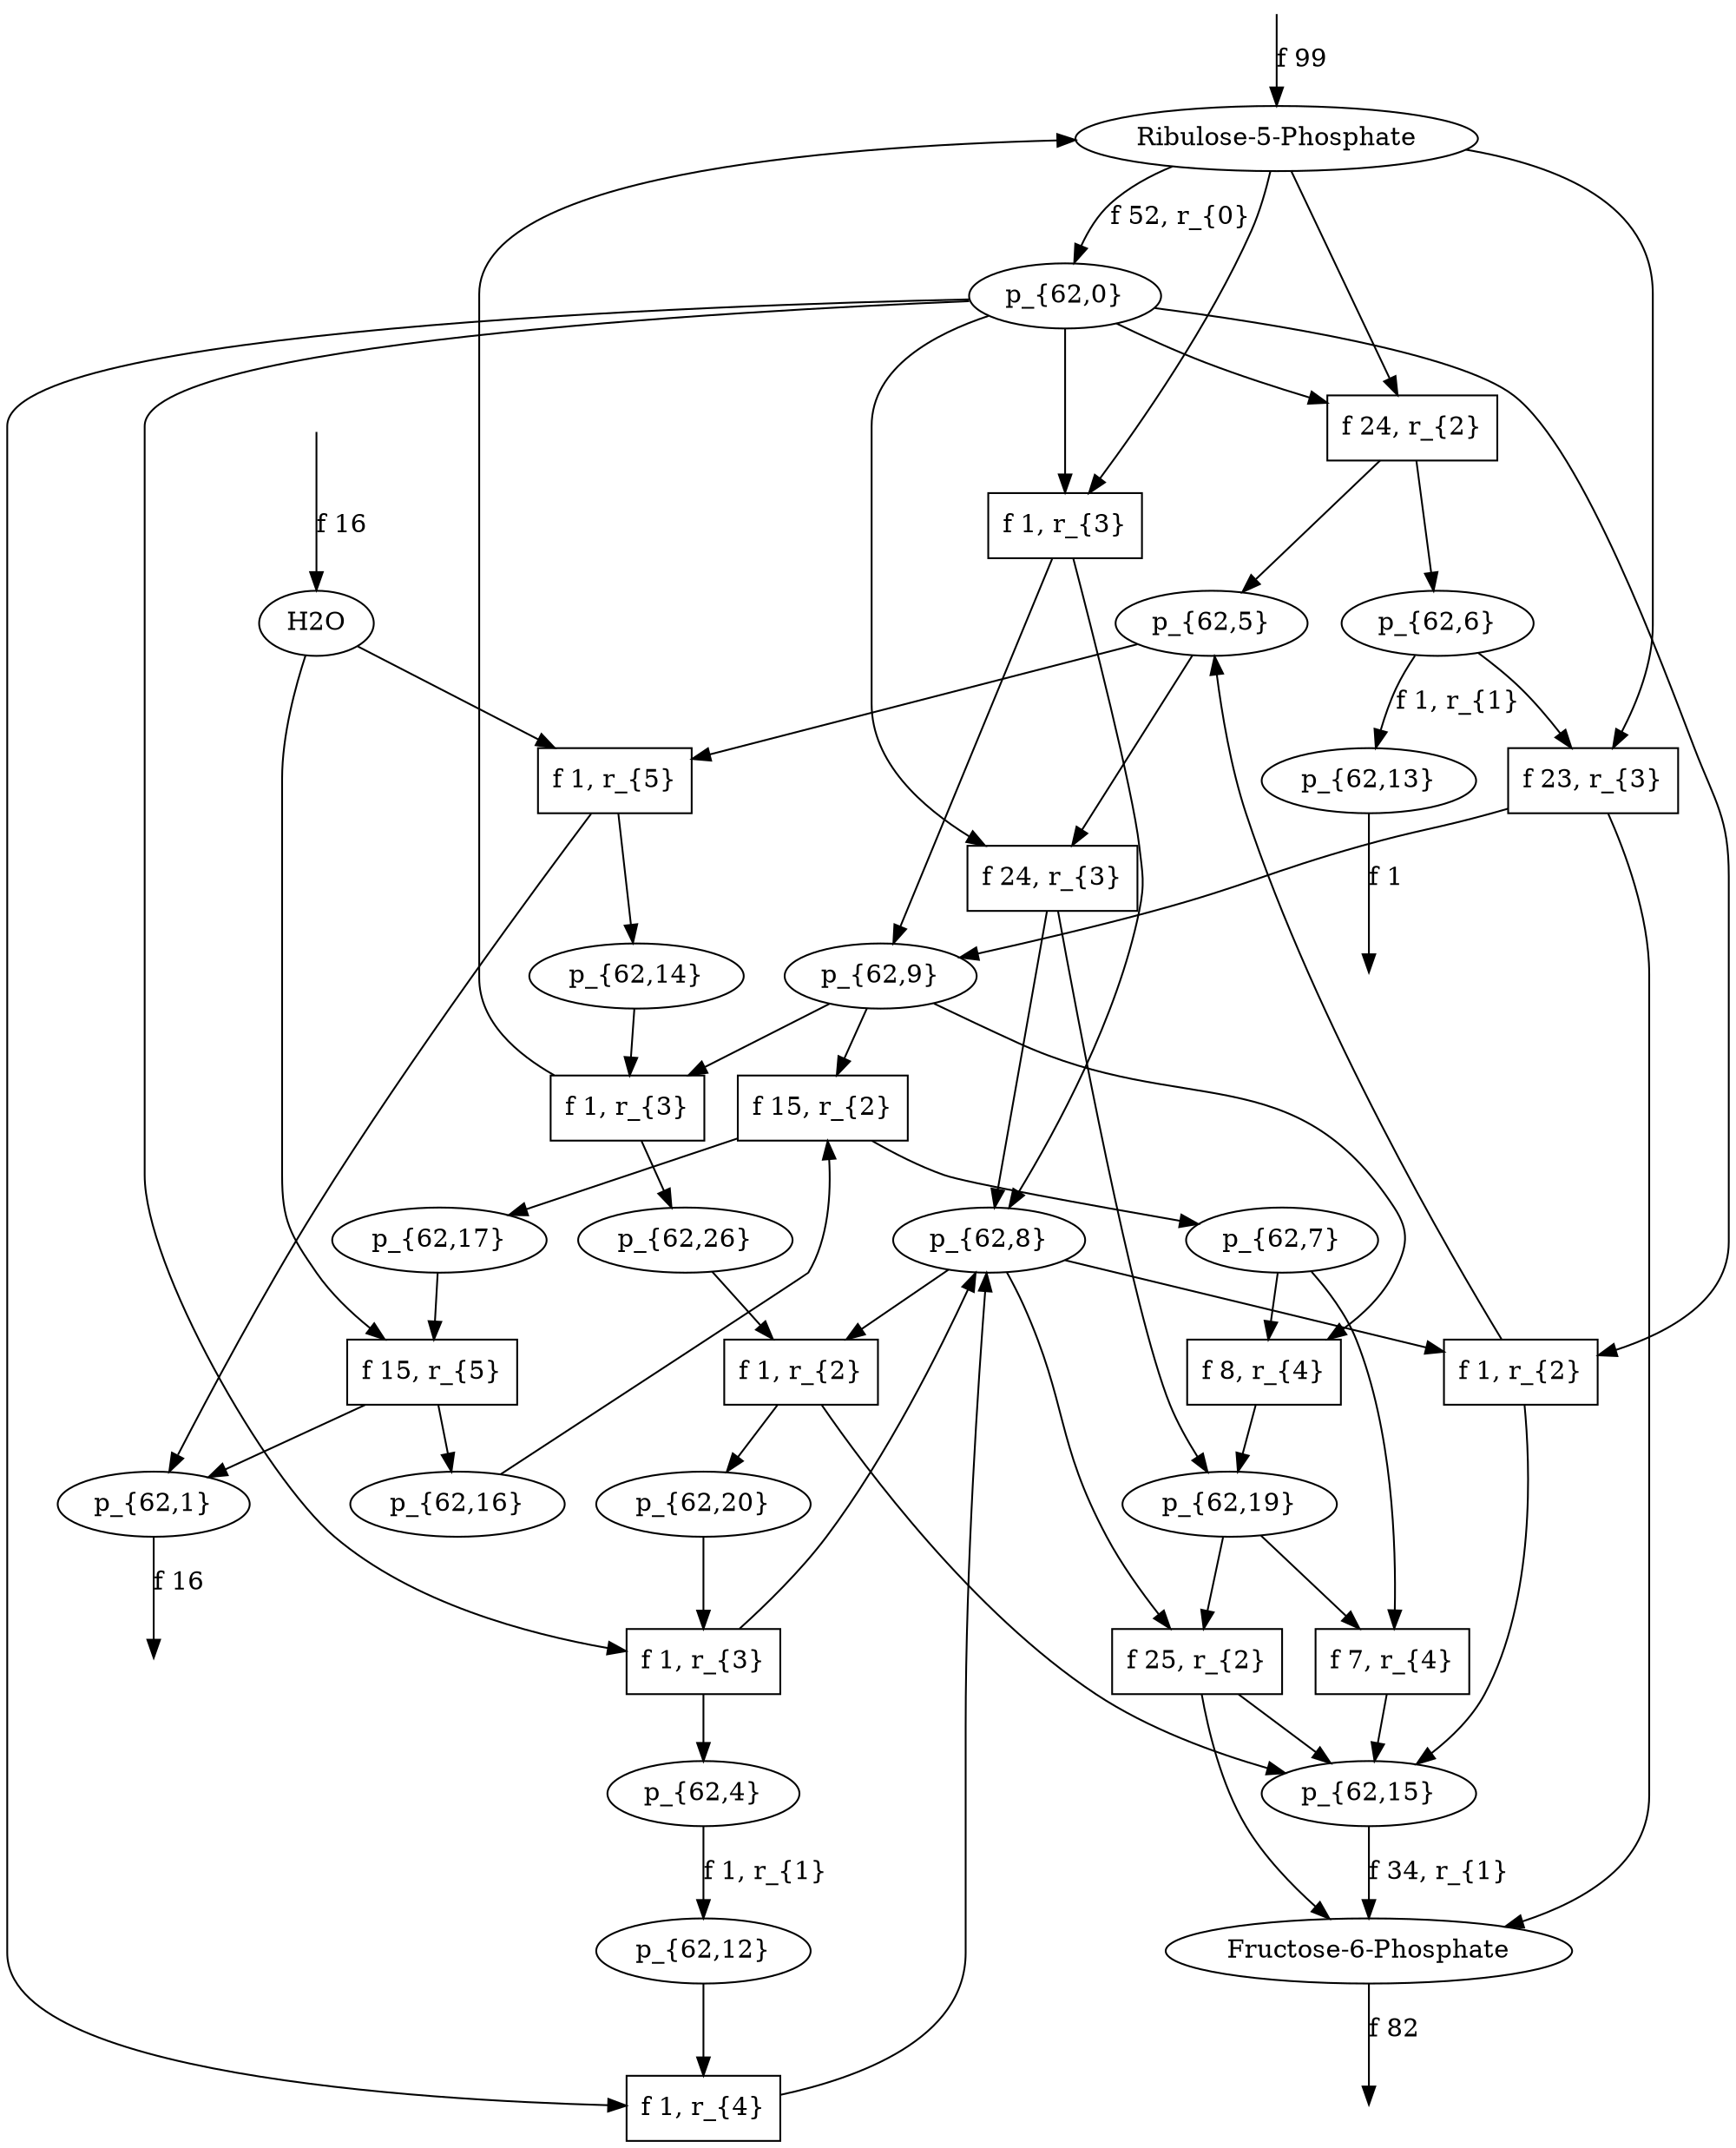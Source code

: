 digraph g {
// id = 0, graphName = Ribulose-5-Phosphate
"0-0" [ shape=ellipse label="Ribulose-5-Phosphate" image="out/004_g_0_11311100.svg" ];
// id = 1, graphName = H2O
"1-0" [ shape=ellipse label="H2O" image="out/052_g_1_11311100.svg" ];
// id = 2, graphName = p_{62,0}
"2-0" [ shape=ellipse label="p_{62,0}" image="out/188_g_8490_11311100.svg" ];
// id = 4, graphName = p_{62,1}
"4-0" [ shape=ellipse label="p_{62,1}" image="out/190_g_8492_11311100.svg" ];
// id = 5, graphName = p_{62,2}
// id = 7, graphName = p_{62,3}
// id = 10, graphName = p_{62,4}
"10-0" [ shape=ellipse label="p_{62,4}" image="out/192_g_8499_11311100.svg" ];
// id = 11, graphName = p_{62,5}
"11-0" [ shape=ellipse label="p_{62,5}" image="out/194_g_8500_11311100.svg" ];
// id = 13, graphName = p_{62,6}
"13-0" [ shape=ellipse label="p_{62,6}" image="out/196_g_8504_11311100.svg" ];
// id = 15, graphName = p_{62,7}
"15-0" [ shape=ellipse label="p_{62,7}" image="out/198_g_8507_11311100.svg" ];
// id = 16, graphName = p_{62,8}
"16-0" [ shape=ellipse label="p_{62,8}" image="out/200_g_8508_11311100.svg" ];
// id = 18, graphName = p_{62,9}
"18-0" [ shape=ellipse label="p_{62,9}" image="out/202_g_8512_11311100.svg" ];
// id = 21, graphName = p_{62,10}
// id = 24, graphName = p_{62,11}
// id = 27, graphName = p_{62,12}
"27-0" [ shape=ellipse label="p_{62,12}" image="out/204_g_8530_11311100.svg" ];
// id = 29, graphName = p_{62,13}
"29-0" [ shape=ellipse label="p_{62,13}" image="out/206_g_8531_11311100.svg" ];
// id = 31, graphName = p_{62,14}
"31-0" [ shape=ellipse label="p_{62,14}" image="out/208_g_8534_11311100.svg" ];
// id = 33, graphName = p_{62,15}
"33-0" [ shape=ellipse label="p_{62,15}" image="out/210_g_8539_11311100.svg" ];
// id = 42, graphName = p_{62,16}
"42-0" [ shape=ellipse label="p_{62,16}" image="out/212_g_8568_11311100.svg" ];
// id = 44, graphName = p_{62,17}
"44-0" [ shape=ellipse label="p_{62,17}" image="out/214_g_8570_11311100.svg" ];
// id = 57, graphName = p_{62,18}
// id = 58, graphName = p_{62,19}
"58-0" [ shape=ellipse label="p_{62,19}" image="out/216_g_8611_11311100.svg" ];
// id = 63, graphName = p_{62,20}
"63-0" [ shape=ellipse label="p_{62,20}" image="out/218_g_8626_11311100.svg" ];
// id = 68, graphName = Fructose-6-Phosphate
"68-0" [ shape=ellipse label="Fructose-6-Phosphate" image="out/012_g_2_11311100.svg" ];
// id = 83, graphName = p_{62,21}
// id = 86, graphName = p_{62,22}
// id = 88, graphName = p_{62,23}
// id = 91, graphName = p_{62,24}
// id = 93, graphName = p_{62,25}
// id = 95, graphName = p_{62,26}
"95-0" [ shape=ellipse label="p_{62,26}" image="out/220_g_8718_11311100.svg" ];
// id = 97, graphName = p_{62,27}
// id = 99, graphName = p_{62,28}
// id = 104, graphName = p_{62,29}
// id = 115, graphName = p_{62,30}
// id = 117, graphName = p_{62,31}
// id = 126, graphName = p_{62,32}
// id = 258, graphName = p_{62,33}
// id = 260, graphName = p_{62,34}
// id = 262, graphName = p_{62,35}
// id = 264, graphName = p_{62,36}
// id = 266, graphName = p_{62,37}
// id = 268, graphName = p_{62,38}
// id = 270, graphName = p_{62,39}
// id = 272, graphName = p_{62,40}
// id = 275, graphName = p_{62,41}
// id = 277, graphName = p_{62,42}
// id = 279, graphName = p_{62,43}
// id = 281, graphName = p_{62,44}
// id = 283, graphName = p_{62,45}
// id = 285, graphName = p_{62,46}
// id = 287, graphName = p_{62,47}
// id = 289, graphName = p_{62,48}
// id = 291, graphName = p_{62,49}
// id = 293, graphName = p_{62,50}
// id = 295, graphName = p_{62,51}
// id = 297, graphName = p_{62,52}
// id = 356, graphName = p_{62,53}
// id = 359, graphName = p_{62,54}
// id = 361, graphName = p_{62,55}
// id = 14{ 'Ribulose-5-Phosphate' 'p_{62,0}' }, 'Transketolase', { 'p_{62,5}' 'p_{62,6}' }
"14-0" [ shape=box label="f 24, r_{2}" ];
// id = 19{ 'Ribulose-5-Phosphate' 'p_{62,0}' }, 'Transaldolase', { 'p_{62,8}' 'p_{62,9}' }
"19-0" [ shape=box label="f 1, r_{3}" ];
// id = 54{ 'p_{62,0}' 'p_{62,8}' }, 'Transketolase', { 'p_{62,5}' 'p_{62,15}' }
"54-0" [ shape=box label="f 1, r_{2}" ];
// id = 72{ 'p_{62,0}' 'p_{62,5}' }, 'Transaldolase', { 'p_{62,8}' 'p_{62,19}' }
"72-0" [ shape=box label="f 24, r_{3}" ];
// id = 75{ 'Ribulose-5-Phosphate' 'p_{62,6}' }, 'Transaldolase', { 'Fructose-6-Phosphate' 'p_{62,9}' }
"75-0" [ shape=box label="f 23, r_{3}" ];
// id = 101{ 'p_{62,7}' 'p_{62,9}' }, 'Aldolase', { 'p_{62,19}' }
"101-0" [ shape=box label="f 8, r_{4}" ];
// id = 106{ 'H2O' 'p_{62,5}' }, 'Phophohydrolase', { 'p_{62,1}' 'p_{62,14}' }
"106-0" [ shape=box label="f 1, r_{5}" ];
// id = 156{ 'p_{62,9}' 'p_{62,16}' }, 'Transketolase', { 'p_{62,7}' 'p_{62,17}' }
"156-0" [ shape=box label="f 15, r_{2}" ];
// id = 182{ 'p_{62,8}' 'p_{62,19}' }, 'Transketolase', { 'Fructose-6-Phosphate' 'p_{62,15}' }
"182-0" [ shape=box label="f 25, r_{2}" ];
// id = 194{ 'p_{62,8}' 'p_{62,26}' }, 'Transketolase', { 'p_{62,15}' 'p_{62,20}' }
"194-0" [ shape=box label="f 1, r_{2}" ];
// id = 204{ 'p_{62,9}' 'p_{62,14}' }, 'Transaldolase', { 'Ribulose-5-Phosphate' 'p_{62,26}' }
"204-0" [ shape=box label="f 1, r_{3}" ];
// id = 234{ 'p_{62,0}' 'p_{62,20}' }, 'Transaldolase', { 'p_{62,4}' 'p_{62,8}' }
"234-0" [ shape=box label="f 1, r_{3}" ];
// id = 253{ 'p_{62,0}' 'p_{62,12}' }, 'Aldolase', { 'p_{62,8}' }
"253-0" [ shape=box label="f 1, r_{4}" ];
// id = 299{ 'p_{62,7}' 'p_{62,19}' }, 'Aldolase', { 'p_{62,15}' }
"299-0" [ shape=box label="f 7, r_{4}" ];
// id = 309{ 'H2O' 'p_{62,17}' }, 'Phophohydrolase', { 'p_{62,1}' 'p_{62,16}' }
"309-0" [ shape=box label="f 15, r_{5}" ];
// id = 3{ 'Ribulose-5-Phosphate' }, 'Aldose-Ketose <-', { 'p_{62,0}' }
"0-0" -> "2-0" [ label="f 52, r_{0}" ];
// id = 6{ 'Ribulose-5-Phosphate' 'H2O' }, 'Phophohydrolase', { 'p_{62,1}' 'p_{62,2}' }
// id = 8{ 'p_{62,2}' }, 'Aldose-Ketose <-', { 'p_{62,3}' }
// id = 9{ 'p_{62,0}' }, 'Aldose-Ketose ->', { 'Ribulose-5-Phosphate' }
// id = 12{ 'p_{62,0}' 'p_{62,2}' }, 'Transketolase', { 'p_{62,4}' 'p_{62,5}' }
// id = 14{ 'Ribulose-5-Phosphate' 'p_{62,0}' }, 'Transketolase', { 'p_{62,5}' 'p_{62,6}' }
"0-0" -> "14-0" [ ];
"2-0" -> "14-0" [ ];
"14-0" -> "11-0" [ ];
"14-0" -> "13-0" [ ];
// id = 17{ 'p_{62,0}' 'p_{62,2}' }, 'Transaldolase', { 'p_{62,7}' 'p_{62,8}' }
// id = 19{ 'Ribulose-5-Phosphate' 'p_{62,0}' }, 'Transaldolase', { 'p_{62,8}' 'p_{62,9}' }
"0-0" -> "19-0" [ ];
"2-0" -> "19-0" [ ];
"19-0" -> "16-0" [ ];
"19-0" -> "18-0" [ ];
// id = 20{ 'H2O' 'p_{62,0}' }, 'Phophohydrolase', { 'p_{62,1}' 'p_{62,3}' }
// id = 22{ 'p_{62,5}' }, 'Aldose-Ketose <-', { 'p_{62,10}' }
// id = 23{ 'p_{62,7}' }, 'Aldose-Ketose <-', { 'p_{62,7}' }
// id = 25{ 'p_{62,8}' }, 'Aldose-Ketose <-', { 'p_{62,11}' }
// id = 26{ 'p_{62,3}' }, 'Aldose-Ketose ->', { 'p_{62,2}' }
// id = 28{ 'p_{62,4}' }, 'Aldose-Ketose ->', { 'p_{62,12}' }
"10-0" -> "27-0" [ label="f 1, r_{1}" ];
// id = 30{ 'p_{62,6}' }, 'Aldose-Ketose ->', { 'p_{62,13}' }
"13-0" -> "29-0" [ label="f 1, r_{1}" ];
// id = 32{ 'p_{62,3}' 'p_{62,5}' }, 'Transketolase', { 'p_{62,0}' 'p_{62,14}' }
// id = 34{ 'p_{62,3}' 'p_{62,8}' }, 'Transketolase', { 'p_{62,14}' 'p_{62,15}' }
// id = 35{ 'p_{62,2}' 'p_{62,3}' }, 'Transketolase', { 'p_{62,4}' 'p_{62,14}' }
// id = 36{ 'Ribulose-5-Phosphate' 'p_{62,3}' }, 'Transketolase', { 'p_{62,6}' 'p_{62,14}' }
// id = 37{ 'p_{62,4}' 'p_{62,5}' }, 'Transketolase', { 'p_{62,0}' 'p_{62,2}' }
// id = 38{ 'p_{62,4}' 'p_{62,8}' }, 'Transketolase', { 'p_{62,2}' 'p_{62,15}' }
// id = 39{ 'p_{62,2}' 'p_{62,4}' }, 'Transketolase', { 'p_{62,2}' 'p_{62,4}' }
// id = 40{ 'Ribulose-5-Phosphate' 'p_{62,4}' }, 'Transketolase', { 'p_{62,2}' 'p_{62,6}' }
// id = 41{ 'p_{62,5}' 'p_{62,6}' }, 'Transketolase', { 'Ribulose-5-Phosphate' 'p_{62,0}' }
// id = 43{ 'p_{62,5}' 'p_{62,7}' }, 'Transketolase', { 'p_{62,0}' 'p_{62,16}' }
// id = 45{ 'p_{62,5}' 'p_{62,9}' }, 'Transketolase', { 'p_{62,0}' 'p_{62,17}' }
// id = 46{ 'p_{62,0}' 'p_{62,5}' }, 'Transketolase', { 'p_{62,0}' 'p_{62,5}' }
// id = 47{ 'p_{62,6}' 'p_{62,8}' }, 'Transketolase', { 'Ribulose-5-Phosphate' 'p_{62,15}' }
// id = 48{ 'p_{62,2}' 'p_{62,6}' }, 'Transketolase', { 'Ribulose-5-Phosphate' 'p_{62,4}' }
// id = 49{ 'Ribulose-5-Phosphate' 'p_{62,6}' }, 'Transketolase', { 'Ribulose-5-Phosphate' 'p_{62,6}' }
// id = 50{ 'p_{62,7}' 'p_{62,8}' }, 'Transketolase', { 'p_{62,15}' 'p_{62,16}' }
// id = 51{ 'p_{62,2}' 'p_{62,7}' }, 'Transketolase', { 'p_{62,4}' 'p_{62,16}' }
// id = 52{ 'Ribulose-5-Phosphate' 'p_{62,7}' }, 'Transketolase', { 'p_{62,6}' 'p_{62,16}' }
// id = 53{ 'p_{62,8}' 'p_{62,9}' }, 'Transketolase', { 'p_{62,15}' 'p_{62,17}' }
// id = 54{ 'p_{62,0}' 'p_{62,8}' }, 'Transketolase', { 'p_{62,5}' 'p_{62,15}' }
"2-0" -> "54-0" [ ];
"16-0" -> "54-0" [ ];
"54-0" -> "11-0" [ ];
"54-0" -> "33-0" [ ];
// id = 55{ 'p_{62,2}' 'p_{62,9}' }, 'Transketolase', { 'p_{62,4}' 'p_{62,17}' }
// id = 56{ 'Ribulose-5-Phosphate' 'p_{62,9}' }, 'Transketolase', { 'p_{62,6}' 'p_{62,17}' }
// id = 59{ 'p_{62,3}' 'p_{62,5}' }, 'Transaldolase', { 'p_{62,18}' 'p_{62,19}' }
// id = 60{ 'p_{62,3}' 'p_{62,8}' }, 'Transaldolase', { 'p_{62,0}' 'p_{62,18}' }
// id = 61{ 'p_{62,2}' 'p_{62,3}' }, 'Transaldolase', { 'p_{62,7}' 'p_{62,18}' }
// id = 62{ 'Ribulose-5-Phosphate' 'p_{62,3}' }, 'Transaldolase', { 'p_{62,9}' 'p_{62,18}' }
// id = 64{ 'p_{62,4}' 'p_{62,5}' }, 'Transaldolase', { 'p_{62,19}' 'p_{62,20}' }
// id = 65{ 'p_{62,4}' 'p_{62,8}' }, 'Transaldolase', { 'p_{62,0}' 'p_{62,20}' }
// id = 66{ 'p_{62,2}' 'p_{62,4}' }, 'Transaldolase', { 'p_{62,7}' 'p_{62,20}' }
// id = 67{ 'Ribulose-5-Phosphate' 'p_{62,4}' }, 'Transaldolase', { 'p_{62,9}' 'p_{62,20}' }
// id = 69{ 'p_{62,5}' 'p_{62,6}' }, 'Transaldolase', { 'Fructose-6-Phosphate' 'p_{62,19}' }
// id = 70{ 'p_{62,5}' 'p_{62,7}' }, 'Transaldolase', { 'p_{62,2}' 'p_{62,19}' }
// id = 71{ 'p_{62,5}' 'p_{62,9}' }, 'Transaldolase', { 'Ribulose-5-Phosphate' 'p_{62,19}' }
// id = 72{ 'p_{62,0}' 'p_{62,5}' }, 'Transaldolase', { 'p_{62,8}' 'p_{62,19}' }
"2-0" -> "72-0" [ ];
"11-0" -> "72-0" [ ];
"72-0" -> "16-0" [ ];
"72-0" -> "58-0" [ ];
// id = 73{ 'p_{62,6}' 'p_{62,8}' }, 'Transaldolase', { 'Fructose-6-Phosphate' 'p_{62,0}' }
// id = 74{ 'p_{62,2}' 'p_{62,6}' }, 'Transaldolase', { 'Fructose-6-Phosphate' 'p_{62,7}' }
// id = 75{ 'Ribulose-5-Phosphate' 'p_{62,6}' }, 'Transaldolase', { 'Fructose-6-Phosphate' 'p_{62,9}' }
"0-0" -> "75-0" [ ];
"13-0" -> "75-0" [ ];
"75-0" -> "18-0" [ ];
"75-0" -> "68-0" [ ];
// id = 76{ 'p_{62,7}' 'p_{62,8}' }, 'Transaldolase', { 'p_{62,0}' 'p_{62,2}' }
// id = 77{ 'p_{62,2}' 'p_{62,7}' }, 'Transaldolase', { 'p_{62,2}' 'p_{62,7}' }
// id = 78{ 'Ribulose-5-Phosphate' 'p_{62,7}' }, 'Transaldolase', { 'p_{62,2}' 'p_{62,9}' }
// id = 79{ 'p_{62,8}' 'p_{62,9}' }, 'Transaldolase', { 'Ribulose-5-Phosphate' 'p_{62,0}' }
// id = 80{ 'p_{62,0}' 'p_{62,8}' }, 'Transaldolase', { 'p_{62,0}' 'p_{62,8}' }
// id = 81{ 'p_{62,2}' 'p_{62,9}' }, 'Transaldolase', { 'Ribulose-5-Phosphate' 'p_{62,7}' }
// id = 82{ 'Ribulose-5-Phosphate' 'p_{62,9}' }, 'Transaldolase', { 'Ribulose-5-Phosphate' 'p_{62,9}' }
// id = 84{ 'p_{62,3}' 'p_{62,7}' }, 'Aldolase', { 'p_{62,21}' }
// id = 85{ 'p_{62,4}' 'p_{62,7}' }, 'Aldolase', { 'p_{62,3}' }
// id = 87{ 'p_{62,2}' 'p_{62,4}' }, 'Aldolase', { 'p_{62,22}' }
// id = 89{ 'Ribulose-5-Phosphate' 'p_{62,4}' }, 'Aldolase', { 'p_{62,23}' }
// id = 90{ 'p_{62,6}' 'p_{62,7}' }, 'Aldolase', { 'p_{62,0}' }
// id = 92{ 'p_{62,2}' 'p_{62,6}' }, 'Aldolase', { 'p_{62,24}' }
// id = 94{ 'Ribulose-5-Phosphate' 'p_{62,6}' }, 'Aldolase', { 'p_{62,25}' }
// id = 96{ 'p_{62,7}' 'p_{62,7}' }, 'Aldolase', { 'p_{62,26}' }
// id = 98{ 'p_{62,2}' 'p_{62,7}' }, 'Aldolase', { 'p_{62,27}' }
// id = 100{ 'Ribulose-5-Phosphate' 'p_{62,7}' }, 'Aldolase', { 'p_{62,28}' }
// id = 101{ 'p_{62,7}' 'p_{62,9}' }, 'Aldolase', { 'p_{62,19}' }
"15-0" -> "101-0" [ ];
"18-0" -> "101-0" [ ];
"101-0" -> "58-0" [ ];
// id = 102{ 'p_{62,0}' 'p_{62,7}' }, 'Aldolase', { 'p_{62,10}' }
// id = 103{ 'p_{62,2}' 'p_{62,9}' }, 'Aldolase', { 'p_{62,28}' }
// id = 105{ 'Ribulose-5-Phosphate' 'p_{62,9}' }, 'Aldolase', { 'p_{62,29}' }
// id = 106{ 'H2O' 'p_{62,5}' }, 'Phophohydrolase', { 'p_{62,1}' 'p_{62,14}' }
"1-0" -> "106-0" [ ];
"11-0" -> "106-0" [ ];
"106-0" -> "4-0" [ ];
"106-0" -> "31-0" [ ];
// id = 107{ 'H2O' 'p_{62,6}' }, 'Phophohydrolase', { 'p_{62,1}' 'p_{62,4}' }
// id = 108{ 'H2O' 'p_{62,8}' }, 'Phophohydrolase', { 'p_{62,1}' 'p_{62,18}' }
// id = 109{ 'H2O' 'p_{62,9}' }, 'Phophohydrolase', { 'p_{62,1}' 'p_{62,7}' }
// id = 110{ 'p_{62,12}' }, 'Aldose-Ketose <-', { 'p_{62,4}' }
// id = 111{ 'p_{62,13}' }, 'Aldose-Ketose <-', { 'p_{62,6}' }
// id = 112{ 'p_{62,14}' }, 'Aldose-Ketose <-', { 'p_{62,21}' }
// id = 113{ 'p_{62,16}' }, 'Aldose-Ketose <-', { 'p_{62,26}' }
// id = 114{ 'p_{62,17}' }, 'Aldose-Ketose <-', { 'p_{62,19}' }
// id = 116{ 'p_{62,18}' }, 'Aldose-Ketose <-', { 'p_{62,30}' }
// id = 118{ 'p_{62,20}' }, 'Aldose-Ketose <-', { 'p_{62,31}' }
// id = 119{ 'Fructose-6-Phosphate' }, 'Aldose-Ketose <-', { 'p_{62,15}' }
// id = 120{ 'p_{62,10}' }, 'Aldose-Ketose ->', { 'p_{62,5}' }
// id = 121{ 'p_{62,11}' }, 'Aldose-Ketose ->', { 'p_{62,8}' }
// id = 122{ 'p_{62,15}' }, 'Aldose-Ketose ->', { 'Fructose-6-Phosphate' }
"33-0" -> "68-0" [ label="f 34, r_{1}" ];
// id = 123{ 'p_{62,19}' }, 'Aldose-Ketose ->', { 'p_{62,17}' }
// id = 124{ 'p_{62,21}' }, 'Aldose-Ketose ->', { 'p_{62,14}' }
// id = 125{ 'p_{62,26}' }, 'Aldose-Ketose ->', { 'p_{62,16}' }
// id = 127{ 'p_{62,12}' 'p_{62,15}' }, 'Transketolase', { 'p_{62,8}' 'p_{62,32}' }
// id = 128{ 'p_{62,12}' 'p_{62,19}' }, 'Transketolase', { 'Fructose-6-Phosphate' 'p_{62,32}' }
// id = 129{ 'p_{62,12}' 'p_{62,26}' }, 'Transketolase', { 'p_{62,20}' 'p_{62,32}' }
// id = 130{ 'p_{62,9}' 'p_{62,12}' }, 'Transketolase', { 'p_{62,17}' 'p_{62,32}' }
// id = 131{ 'p_{62,0}' 'p_{62,12}' }, 'Transketolase', { 'p_{62,5}' 'p_{62,32}' }
// id = 132{ 'p_{62,3}' 'p_{62,12}' }, 'Transketolase', { 'p_{62,14}' 'p_{62,32}' }
// id = 133{ 'p_{62,4}' 'p_{62,12}' }, 'Transketolase', { 'p_{62,2}' 'p_{62,32}' }
// id = 134{ 'p_{62,6}' 'p_{62,12}' }, 'Transketolase', { 'Ribulose-5-Phosphate' 'p_{62,32}' }
// id = 135{ 'p_{62,7}' 'p_{62,12}' }, 'Transketolase', { 'p_{62,16}' 'p_{62,32}' }
// id = 136{ 'p_{62,14}' 'p_{62,15}' }, 'Transketolase', { 'p_{62,3}' 'p_{62,8}' }
// id = 137{ 'p_{62,14}' 'p_{62,19}' }, 'Transketolase', { 'Fructose-6-Phosphate' 'p_{62,3}' }
// id = 138{ 'p_{62,14}' 'p_{62,26}' }, 'Transketolase', { 'p_{62,3}' 'p_{62,20}' }
// id = 139{ 'p_{62,9}' 'p_{62,14}' }, 'Transketolase', { 'p_{62,3}' 'p_{62,17}' }
// id = 140{ 'p_{62,0}' 'p_{62,14}' }, 'Transketolase', { 'p_{62,3}' 'p_{62,5}' }
// id = 141{ 'p_{62,3}' 'p_{62,14}' }, 'Transketolase', { 'p_{62,3}' 'p_{62,14}' }
// id = 142{ 'p_{62,4}' 'p_{62,14}' }, 'Transketolase', { 'p_{62,2}' 'p_{62,3}' }
// id = 143{ 'p_{62,6}' 'p_{62,14}' }, 'Transketolase', { 'Ribulose-5-Phosphate' 'p_{62,3}' }
// id = 144{ 'p_{62,7}' 'p_{62,14}' }, 'Transketolase', { 'p_{62,3}' 'p_{62,16}' }
// id = 145{ 'p_{62,15}' 'p_{62,16}' }, 'Transketolase', { 'p_{62,7}' 'p_{62,8}' }
// id = 146{ 'p_{62,15}' 'p_{62,17}' }, 'Transketolase', { 'p_{62,8}' 'p_{62,9}' }
// id = 147{ 'p_{62,15}' 'p_{62,18}' }, 'Transketolase', { 'p_{62,8}' 'p_{62,31}' }
// id = 148{ 'p_{62,15}' 'p_{62,20}' }, 'Transketolase', { 'p_{62,8}' 'p_{62,26}' }
// id = 149{ 'Fructose-6-Phosphate' 'p_{62,15}' }, 'Transketolase', { 'p_{62,8}' 'p_{62,19}' }
// id = 150{ 'p_{62,2}' 'p_{62,15}' }, 'Transketolase', { 'p_{62,4}' 'p_{62,8}' }
// id = 151{ 'p_{62,5}' 'p_{62,15}' }, 'Transketolase', { 'p_{62,0}' 'p_{62,8}' }
// id = 152{ 'p_{62,8}' 'p_{62,15}' }, 'Transketolase', { 'p_{62,8}' 'p_{62,15}' }
// id = 153{ 'Ribulose-5-Phosphate' 'p_{62,15}' }, 'Transketolase', { 'p_{62,6}' 'p_{62,8}' }
// id = 154{ 'p_{62,16}' 'p_{62,19}' }, 'Transketolase', { 'Fructose-6-Phosphate' 'p_{62,7}' }
// id = 155{ 'p_{62,16}' 'p_{62,26}' }, 'Transketolase', { 'p_{62,7}' 'p_{62,20}' }
// id = 156{ 'p_{62,9}' 'p_{62,16}' }, 'Transketolase', { 'p_{62,7}' 'p_{62,17}' }
"18-0" -> "156-0" [ ];
"42-0" -> "156-0" [ ];
"156-0" -> "15-0" [ ];
"156-0" -> "44-0" [ ];
// id = 157{ 'p_{62,0}' 'p_{62,16}' }, 'Transketolase', { 'p_{62,5}' 'p_{62,7}' }
// id = 158{ 'p_{62,3}' 'p_{62,16}' }, 'Transketolase', { 'p_{62,7}' 'p_{62,14}' }
// id = 159{ 'p_{62,4}' 'p_{62,16}' }, 'Transketolase', { 'p_{62,2}' 'p_{62,7}' }
// id = 160{ 'p_{62,6}' 'p_{62,16}' }, 'Transketolase', { 'Ribulose-5-Phosphate' 'p_{62,7}' }
// id = 161{ 'p_{62,7}' 'p_{62,16}' }, 'Transketolase', { 'p_{62,7}' 'p_{62,16}' }
// id = 162{ 'p_{62,17}' 'p_{62,19}' }, 'Transketolase', { 'Fructose-6-Phosphate' 'p_{62,9}' }
// id = 163{ 'p_{62,17}' 'p_{62,26}' }, 'Transketolase', { 'p_{62,9}' 'p_{62,20}' }
// id = 164{ 'p_{62,9}' 'p_{62,17}' }, 'Transketolase', { 'p_{62,9}' 'p_{62,17}' }
// id = 165{ 'p_{62,0}' 'p_{62,17}' }, 'Transketolase', { 'p_{62,5}' 'p_{62,9}' }
// id = 166{ 'p_{62,3}' 'p_{62,17}' }, 'Transketolase', { 'p_{62,9}' 'p_{62,14}' }
// id = 167{ 'p_{62,4}' 'p_{62,17}' }, 'Transketolase', { 'p_{62,2}' 'p_{62,9}' }
// id = 168{ 'p_{62,6}' 'p_{62,17}' }, 'Transketolase', { 'Ribulose-5-Phosphate' 'p_{62,9}' }
// id = 169{ 'p_{62,7}' 'p_{62,17}' }, 'Transketolase', { 'p_{62,9}' 'p_{62,16}' }
// id = 170{ 'p_{62,18}' 'p_{62,19}' }, 'Transketolase', { 'Fructose-6-Phosphate' 'p_{62,31}' }
// id = 171{ 'p_{62,18}' 'p_{62,26}' }, 'Transketolase', { 'p_{62,20}' 'p_{62,31}' }
// id = 172{ 'p_{62,9}' 'p_{62,18}' }, 'Transketolase', { 'p_{62,17}' 'p_{62,31}' }
// id = 173{ 'p_{62,0}' 'p_{62,18}' }, 'Transketolase', { 'p_{62,5}' 'p_{62,31}' }
// id = 174{ 'p_{62,3}' 'p_{62,18}' }, 'Transketolase', { 'p_{62,14}' 'p_{62,31}' }
// id = 175{ 'p_{62,4}' 'p_{62,18}' }, 'Transketolase', { 'p_{62,2}' 'p_{62,31}' }
// id = 176{ 'p_{62,6}' 'p_{62,18}' }, 'Transketolase', { 'Ribulose-5-Phosphate' 'p_{62,31}' }
// id = 177{ 'p_{62,7}' 'p_{62,18}' }, 'Transketolase', { 'p_{62,16}' 'p_{62,31}' }
// id = 178{ 'p_{62,19}' 'p_{62,20}' }, 'Transketolase', { 'Fructose-6-Phosphate' 'p_{62,26}' }
// id = 179{ 'Fructose-6-Phosphate' 'p_{62,19}' }, 'Transketolase', { 'Fructose-6-Phosphate' 'p_{62,19}' }
// id = 180{ 'p_{62,2}' 'p_{62,19}' }, 'Transketolase', { 'Fructose-6-Phosphate' 'p_{62,4}' }
// id = 181{ 'p_{62,5}' 'p_{62,19}' }, 'Transketolase', { 'Fructose-6-Phosphate' 'p_{62,0}' }
// id = 182{ 'p_{62,8}' 'p_{62,19}' }, 'Transketolase', { 'Fructose-6-Phosphate' 'p_{62,15}' }
"16-0" -> "182-0" [ ];
"58-0" -> "182-0" [ ];
"182-0" -> "33-0" [ ];
"182-0" -> "68-0" [ ];
// id = 183{ 'Ribulose-5-Phosphate' 'p_{62,19}' }, 'Transketolase', { 'Fructose-6-Phosphate' 'p_{62,6}' }
// id = 184{ 'p_{62,20}' 'p_{62,26}' }, 'Transketolase', { 'p_{62,20}' 'p_{62,26}' }
// id = 185{ 'p_{62,9}' 'p_{62,20}' }, 'Transketolase', { 'p_{62,17}' 'p_{62,26}' }
// id = 186{ 'p_{62,0}' 'p_{62,20}' }, 'Transketolase', { 'p_{62,5}' 'p_{62,26}' }
// id = 187{ 'p_{62,3}' 'p_{62,20}' }, 'Transketolase', { 'p_{62,14}' 'p_{62,26}' }
// id = 188{ 'p_{62,4}' 'p_{62,20}' }, 'Transketolase', { 'p_{62,2}' 'p_{62,26}' }
// id = 189{ 'p_{62,6}' 'p_{62,20}' }, 'Transketolase', { 'Ribulose-5-Phosphate' 'p_{62,26}' }
// id = 190{ 'p_{62,7}' 'p_{62,20}' }, 'Transketolase', { 'p_{62,16}' 'p_{62,26}' }
// id = 191{ 'Fructose-6-Phosphate' 'p_{62,26}' }, 'Transketolase', { 'p_{62,19}' 'p_{62,20}' }
// id = 192{ 'p_{62,2}' 'p_{62,26}' }, 'Transketolase', { 'p_{62,4}' 'p_{62,20}' }
// id = 193{ 'p_{62,5}' 'p_{62,26}' }, 'Transketolase', { 'p_{62,0}' 'p_{62,20}' }
// id = 194{ 'p_{62,8}' 'p_{62,26}' }, 'Transketolase', { 'p_{62,15}' 'p_{62,20}' }
"16-0" -> "194-0" [ ];
"95-0" -> "194-0" [ ];
"194-0" -> "33-0" [ ];
"194-0" -> "63-0" [ ];
// id = 195{ 'Ribulose-5-Phosphate' 'p_{62,26}' }, 'Transketolase', { 'p_{62,6}' 'p_{62,20}' }
// id = 196{ 'Fructose-6-Phosphate' 'p_{62,9}' }, 'Transketolase', { 'p_{62,17}' 'p_{62,19}' }
// id = 197{ 'Fructose-6-Phosphate' 'p_{62,0}' }, 'Transketolase', { 'p_{62,5}' 'p_{62,19}' }
// id = 198{ 'Fructose-6-Phosphate' 'p_{62,3}' }, 'Transketolase', { 'p_{62,14}' 'p_{62,19}' }
// id = 199{ 'Fructose-6-Phosphate' 'p_{62,4}' }, 'Transketolase', { 'p_{62,2}' 'p_{62,19}' }
// id = 200{ 'Fructose-6-Phosphate' 'p_{62,6}' }, 'Transketolase', { 'Ribulose-5-Phosphate' 'p_{62,19}' }
// id = 201{ 'Fructose-6-Phosphate' 'p_{62,7}' }, 'Transketolase', { 'p_{62,16}' 'p_{62,19}' }
// id = 202{ 'p_{62,14}' 'p_{62,19}' }, 'Transaldolase', { 'p_{62,5}' 'p_{62,26}' }
// id = 203{ 'p_{62,14}' 'p_{62,26}' }, 'Transaldolase', { 'p_{62,14}' 'p_{62,26}' }
// id = 204{ 'p_{62,9}' 'p_{62,14}' }, 'Transaldolase', { 'Ribulose-5-Phosphate' 'p_{62,26}' }
"18-0" -> "204-0" [ ];
"31-0" -> "204-0" [ ];
"204-0" -> "0-0" [ ];
"204-0" -> "95-0" [ ];
// id = 205{ 'p_{62,0}' 'p_{62,14}' }, 'Transaldolase', { 'p_{62,8}' 'p_{62,26}' }
// id = 206{ 'p_{62,3}' 'p_{62,14}' }, 'Transaldolase', { 'p_{62,18}' 'p_{62,26}' }
// id = 207{ 'p_{62,4}' 'p_{62,14}' }, 'Transaldolase', { 'p_{62,20}' 'p_{62,26}' }
// id = 208{ 'p_{62,6}' 'p_{62,14}' }, 'Transaldolase', { 'Fructose-6-Phosphate' 'p_{62,26}' }
// id = 209{ 'p_{62,7}' 'p_{62,14}' }, 'Transaldolase', { 'p_{62,2}' 'p_{62,26}' }
// id = 210{ 'p_{62,16}' 'p_{62,19}' }, 'Transaldolase', { 'p_{62,5}' 'p_{62,32}' }
// id = 211{ 'p_{62,16}' 'p_{62,26}' }, 'Transaldolase', { 'p_{62,14}' 'p_{62,32}' }
// id = 212{ 'p_{62,9}' 'p_{62,16}' }, 'Transaldolase', { 'Ribulose-5-Phosphate' 'p_{62,32}' }
// id = 213{ 'p_{62,0}' 'p_{62,16}' }, 'Transaldolase', { 'p_{62,8}' 'p_{62,32}' }
// id = 214{ 'p_{62,3}' 'p_{62,16}' }, 'Transaldolase', { 'p_{62,18}' 'p_{62,32}' }
// id = 215{ 'p_{62,4}' 'p_{62,16}' }, 'Transaldolase', { 'p_{62,20}' 'p_{62,32}' }
// id = 216{ 'p_{62,6}' 'p_{62,16}' }, 'Transaldolase', { 'Fructose-6-Phosphate' 'p_{62,32}' }
// id = 217{ 'p_{62,7}' 'p_{62,16}' }, 'Transaldolase', { 'p_{62,2}' 'p_{62,32}' }
// id = 218{ 'p_{62,18}' 'p_{62,19}' }, 'Transaldolase', { 'p_{62,3}' 'p_{62,5}' }
// id = 219{ 'p_{62,18}' 'p_{62,26}' }, 'Transaldolase', { 'p_{62,3}' 'p_{62,14}' }
// id = 220{ 'p_{62,9}' 'p_{62,18}' }, 'Transaldolase', { 'Ribulose-5-Phosphate' 'p_{62,3}' }
// id = 221{ 'p_{62,0}' 'p_{62,18}' }, 'Transaldolase', { 'p_{62,3}' 'p_{62,8}' }
// id = 222{ 'p_{62,3}' 'p_{62,18}' }, 'Transaldolase', { 'p_{62,3}' 'p_{62,18}' }
// id = 223{ 'p_{62,4}' 'p_{62,18}' }, 'Transaldolase', { 'p_{62,3}' 'p_{62,20}' }
// id = 224{ 'p_{62,6}' 'p_{62,18}' }, 'Transaldolase', { 'Fructose-6-Phosphate' 'p_{62,3}' }
// id = 225{ 'p_{62,7}' 'p_{62,18}' }, 'Transaldolase', { 'p_{62,2}' 'p_{62,3}' }
// id = 226{ 'p_{62,19}' 'p_{62,20}' }, 'Transaldolase', { 'p_{62,4}' 'p_{62,5}' }
// id = 227{ 'Fructose-6-Phosphate' 'p_{62,19}' }, 'Transaldolase', { 'p_{62,5}' 'p_{62,6}' }
// id = 228{ 'p_{62,2}' 'p_{62,19}' }, 'Transaldolase', { 'p_{62,5}' 'p_{62,7}' }
// id = 229{ 'p_{62,5}' 'p_{62,19}' }, 'Transaldolase', { 'p_{62,5}' 'p_{62,19}' }
// id = 230{ 'p_{62,8}' 'p_{62,19}' }, 'Transaldolase', { 'p_{62,0}' 'p_{62,5}' }
// id = 231{ 'Ribulose-5-Phosphate' 'p_{62,19}' }, 'Transaldolase', { 'p_{62,5}' 'p_{62,9}' }
// id = 232{ 'p_{62,20}' 'p_{62,26}' }, 'Transaldolase', { 'p_{62,4}' 'p_{62,14}' }
// id = 233{ 'p_{62,9}' 'p_{62,20}' }, 'Transaldolase', { 'Ribulose-5-Phosphate' 'p_{62,4}' }
// id = 234{ 'p_{62,0}' 'p_{62,20}' }, 'Transaldolase', { 'p_{62,4}' 'p_{62,8}' }
"2-0" -> "234-0" [ ];
"63-0" -> "234-0" [ ];
"234-0" -> "10-0" [ ];
"234-0" -> "16-0" [ ];
// id = 235{ 'p_{62,3}' 'p_{62,20}' }, 'Transaldolase', { 'p_{62,4}' 'p_{62,18}' }
// id = 236{ 'p_{62,4}' 'p_{62,20}' }, 'Transaldolase', { 'p_{62,4}' 'p_{62,20}' }
// id = 237{ 'p_{62,6}' 'p_{62,20}' }, 'Transaldolase', { 'Fructose-6-Phosphate' 'p_{62,4}' }
// id = 238{ 'p_{62,7}' 'p_{62,20}' }, 'Transaldolase', { 'p_{62,2}' 'p_{62,4}' }
// id = 239{ 'Fructose-6-Phosphate' 'p_{62,26}' }, 'Transaldolase', { 'p_{62,6}' 'p_{62,14}' }
// id = 240{ 'p_{62,2}' 'p_{62,26}' }, 'Transaldolase', { 'p_{62,7}' 'p_{62,14}' }
// id = 241{ 'p_{62,5}' 'p_{62,26}' }, 'Transaldolase', { 'p_{62,14}' 'p_{62,19}' }
// id = 242{ 'p_{62,8}' 'p_{62,26}' }, 'Transaldolase', { 'p_{62,0}' 'p_{62,14}' }
// id = 243{ 'Ribulose-5-Phosphate' 'p_{62,26}' }, 'Transaldolase', { 'p_{62,9}' 'p_{62,14}' }
// id = 244{ 'Fructose-6-Phosphate' 'p_{62,9}' }, 'Transaldolase', { 'Ribulose-5-Phosphate' 'p_{62,6}' }
// id = 245{ 'Fructose-6-Phosphate' 'p_{62,0}' }, 'Transaldolase', { 'p_{62,6}' 'p_{62,8}' }
// id = 246{ 'Fructose-6-Phosphate' 'p_{62,3}' }, 'Transaldolase', { 'p_{62,6}' 'p_{62,18}' }
// id = 247{ 'Fructose-6-Phosphate' 'p_{62,4}' }, 'Transaldolase', { 'p_{62,6}' 'p_{62,20}' }
// id = 248{ 'Fructose-6-Phosphate' 'p_{62,6}' }, 'Transaldolase', { 'Fructose-6-Phosphate' 'p_{62,6}' }
// id = 249{ 'Fructose-6-Phosphate' 'p_{62,7}' }, 'Transaldolase', { 'p_{62,2}' 'p_{62,6}' }
// id = 250{ 'p_{62,12}' 'p_{62,19}' }, 'Aldolase', { 'p_{62,5}' }
// id = 251{ 'p_{62,12}' 'p_{62,26}' }, 'Aldolase', { 'p_{62,14}' }
// id = 252{ 'p_{62,9}' 'p_{62,12}' }, 'Aldolase', { 'Ribulose-5-Phosphate' }
// id = 253{ 'p_{62,0}' 'p_{62,12}' }, 'Aldolase', { 'p_{62,8}' }
"2-0" -> "253-0" [ ];
"27-0" -> "253-0" [ ];
"253-0" -> "16-0" [ ];
// id = 254{ 'p_{62,3}' 'p_{62,12}' }, 'Aldolase', { 'p_{62,18}' }
// id = 255{ 'p_{62,4}' 'p_{62,12}' }, 'Aldolase', { 'p_{62,20}' }
// id = 256{ 'p_{62,6}' 'p_{62,12}' }, 'Aldolase', { 'Fructose-6-Phosphate' }
// id = 257{ 'p_{62,7}' 'p_{62,12}' }, 'Aldolase', { 'p_{62,2}' }
// id = 259{ 'p_{62,13}' 'p_{62,19}' }, 'Aldolase', { 'p_{62,33}' }
// id = 261{ 'p_{62,13}' 'p_{62,26}' }, 'Aldolase', { 'p_{62,34}' }
// id = 263{ 'p_{62,9}' 'p_{62,13}' }, 'Aldolase', { 'p_{62,35}' }
// id = 265{ 'p_{62,0}' 'p_{62,13}' }, 'Aldolase', { 'p_{62,36}' }
// id = 267{ 'p_{62,3}' 'p_{62,13}' }, 'Aldolase', { 'p_{62,37}' }
// id = 269{ 'p_{62,4}' 'p_{62,13}' }, 'Aldolase', { 'p_{62,38}' }
// id = 271{ 'p_{62,6}' 'p_{62,13}' }, 'Aldolase', { 'p_{62,39}' }
// id = 273{ 'p_{62,7}' 'p_{62,13}' }, 'Aldolase', { 'p_{62,40}' }
// id = 274{ 'p_{62,7}' 'p_{62,15}' }, 'Aldolase', { 'p_{62,11}' }
// id = 276{ 'p_{62,16}' 'p_{62,19}' }, 'Aldolase', { 'p_{62,41}' }
// id = 278{ 'p_{62,16}' 'p_{62,26}' }, 'Aldolase', { 'p_{62,42}' }
// id = 280{ 'p_{62,9}' 'p_{62,16}' }, 'Aldolase', { 'p_{62,43}' }
// id = 282{ 'p_{62,4}' 'p_{62,16}' }, 'Aldolase', { 'p_{62,44}' }
// id = 284{ 'p_{62,6}' 'p_{62,16}' }, 'Aldolase', { 'p_{62,45}' }
// id = 286{ 'p_{62,7}' 'p_{62,16}' }, 'Aldolase', { 'p_{62,46}' }
// id = 288{ 'p_{62,17}' 'p_{62,19}' }, 'Aldolase', { 'p_{62,47}' }
// id = 290{ 'p_{62,17}' 'p_{62,26}' }, 'Aldolase', { 'p_{62,48}' }
// id = 292{ 'p_{62,9}' 'p_{62,17}' }, 'Aldolase', { 'p_{62,49}' }
// id = 294{ 'p_{62,4}' 'p_{62,17}' }, 'Aldolase', { 'p_{62,50}' }
// id = 296{ 'p_{62,6}' 'p_{62,17}' }, 'Aldolase', { 'p_{62,51}' }
// id = 298{ 'p_{62,7}' 'p_{62,17}' }, 'Aldolase', { 'p_{62,52}' }
// id = 299{ 'p_{62,7}' 'p_{62,19}' }, 'Aldolase', { 'p_{62,15}' }
"15-0" -> "299-0" [ ];
"58-0" -> "299-0" [ ];
"299-0" -> "33-0" [ ];
// id = 300{ 'p_{62,9}' 'p_{62,20}' }, 'Aldolase', { 'p_{62,23}' }
// id = 301{ 'p_{62,7}' 'p_{62,20}' }, 'Aldolase', { 'p_{62,22}' }
// id = 302{ 'p_{62,7}' 'p_{62,26}' }, 'Aldolase', { 'p_{62,31}' }
// id = 303{ 'Fructose-6-Phosphate' 'p_{62,9}' }, 'Aldolase', { 'p_{62,25}' }
// id = 304{ 'Fructose-6-Phosphate' 'p_{62,7}' }, 'Aldolase', { 'p_{62,24}' }
// id = 305{ 'H2O' 'p_{62,10}' }, 'Phophohydrolase', { 'p_{62,1}' 'p_{62,21}' }
// id = 306{ 'H2O' 'p_{62,11}' }, 'Phophohydrolase', { 'p_{62,1}' 'p_{62,30}' }
// id = 307{ 'H2O' 'p_{62,13}' }, 'Phophohydrolase', { 'p_{62,1}' 'p_{62,12}' }
// id = 308{ 'H2O' 'p_{62,15}' }, 'Phophohydrolase', { 'p_{62,1}' 'p_{62,31}' }
// id = 309{ 'H2O' 'p_{62,17}' }, 'Phophohydrolase', { 'p_{62,1}' 'p_{62,16}' }
"1-0" -> "309-0" [ ];
"44-0" -> "309-0" [ ];
"309-0" -> "4-0" [ ];
"309-0" -> "42-0" [ ];
// id = 310{ 'H2O' 'p_{62,19}' }, 'Phophohydrolase', { 'p_{62,1}' 'p_{62,26}' }
// id = 311{ 'H2O' 'p_{62,23}' }, 'Phophohydrolase', { 'p_{62,1}' 'p_{62,22}' }
// id = 312{ 'H2O' 'p_{62,24}' }, 'Phophohydrolase', { 'p_{62,1}' 'p_{62,22}' }
// id = 313{ 'H2O' 'p_{62,25}' }, 'Phophohydrolase', { 'p_{62,1}' 'p_{62,24}' }
// id = 314{ 'H2O' 'p_{62,25}' }, 'Phophohydrolase', { 'p_{62,1}' 'p_{62,23}' }
// id = 315{ 'H2O' 'p_{62,28}' }, 'Phophohydrolase', { 'p_{62,1}' 'p_{62,27}' }
// id = 316{ 'H2O' 'p_{62,29}' }, 'Phophohydrolase', { 'p_{62,1}' 'p_{62,28}' }
// id = 317{ 'H2O' 'Fructose-6-Phosphate' }, 'Phophohydrolase', { 'p_{62,1}' 'p_{62,20}' }
// id = 318{ 'p_{62,30}' }, 'Aldose-Ketose ->', { 'p_{62,18}' }
// id = 319{ 'p_{62,31}' }, 'Aldose-Ketose ->', { 'p_{62,20}' }
// id = 320{ 'p_{62,2}' 'p_{62,31}' }, 'Transketolase', { 'p_{62,4}' 'p_{62,18}' }
// id = 321{ 'p_{62,5}' 'p_{62,31}' }, 'Transketolase', { 'p_{62,0}' 'p_{62,18}' }
// id = 322{ 'p_{62,8}' 'p_{62,31}' }, 'Transketolase', { 'p_{62,15}' 'p_{62,18}' }
// id = 323{ 'p_{62,12}' 'p_{62,31}' }, 'Transketolase', { 'p_{62,18}' 'p_{62,32}' }
// id = 324{ 'p_{62,14}' 'p_{62,31}' }, 'Transketolase', { 'p_{62,3}' 'p_{62,18}' }
// id = 325{ 'p_{62,16}' 'p_{62,31}' }, 'Transketolase', { 'p_{62,7}' 'p_{62,18}' }
// id = 326{ 'p_{62,17}' 'p_{62,31}' }, 'Transketolase', { 'p_{62,9}' 'p_{62,18}' }
// id = 327{ 'p_{62,18}' 'p_{62,31}' }, 'Transketolase', { 'p_{62,18}' 'p_{62,31}' }
// id = 328{ 'p_{62,20}' 'p_{62,31}' }, 'Transketolase', { 'p_{62,18}' 'p_{62,26}' }
// id = 329{ 'Fructose-6-Phosphate' 'p_{62,31}' }, 'Transketolase', { 'p_{62,18}' 'p_{62,19}' }
// id = 330{ 'Ribulose-5-Phosphate' 'p_{62,31}' }, 'Transketolase', { 'p_{62,6}' 'p_{62,18}' }
// id = 331{ 'p_{62,2}' 'p_{62,32}' }, 'Transketolase', { 'p_{62,4}' 'p_{62,12}' }
// id = 332{ 'p_{62,5}' 'p_{62,32}' }, 'Transketolase', { 'p_{62,0}' 'p_{62,12}' }
// id = 333{ 'p_{62,8}' 'p_{62,32}' }, 'Transketolase', { 'p_{62,12}' 'p_{62,15}' }
// id = 334{ 'p_{62,12}' 'p_{62,32}' }, 'Transketolase', { 'p_{62,12}' 'p_{62,32}' }
// id = 335{ 'p_{62,14}' 'p_{62,32}' }, 'Transketolase', { 'p_{62,3}' 'p_{62,12}' }
// id = 336{ 'p_{62,16}' 'p_{62,32}' }, 'Transketolase', { 'p_{62,7}' 'p_{62,12}' }
// id = 337{ 'p_{62,17}' 'p_{62,32}' }, 'Transketolase', { 'p_{62,9}' 'p_{62,12}' }
// id = 338{ 'p_{62,18}' 'p_{62,32}' }, 'Transketolase', { 'p_{62,12}' 'p_{62,31}' }
// id = 339{ 'p_{62,20}' 'p_{62,32}' }, 'Transketolase', { 'p_{62,12}' 'p_{62,26}' }
// id = 340{ 'Fructose-6-Phosphate' 'p_{62,32}' }, 'Transketolase', { 'p_{62,12}' 'p_{62,19}' }
// id = 341{ 'Ribulose-5-Phosphate' 'p_{62,32}' }, 'Transketolase', { 'p_{62,6}' 'p_{62,12}' }
// id = 342{ 'p_{62,2}' 'p_{62,32}' }, 'Transaldolase', { 'p_{62,7}' 'p_{62,16}' }
// id = 343{ 'p_{62,5}' 'p_{62,32}' }, 'Transaldolase', { 'p_{62,16}' 'p_{62,19}' }
// id = 344{ 'p_{62,8}' 'p_{62,32}' }, 'Transaldolase', { 'p_{62,0}' 'p_{62,16}' }
// id = 345{ 'p_{62,14}' 'p_{62,32}' }, 'Transaldolase', { 'p_{62,16}' 'p_{62,26}' }
// id = 346{ 'p_{62,16}' 'p_{62,32}' }, 'Transaldolase', { 'p_{62,16}' 'p_{62,32}' }
// id = 347{ 'p_{62,18}' 'p_{62,32}' }, 'Transaldolase', { 'p_{62,3}' 'p_{62,16}' }
// id = 348{ 'p_{62,20}' 'p_{62,32}' }, 'Transaldolase', { 'p_{62,4}' 'p_{62,16}' }
// id = 349{ 'Fructose-6-Phosphate' 'p_{62,32}' }, 'Transaldolase', { 'p_{62,6}' 'p_{62,16}' }
// id = 350{ 'Ribulose-5-Phosphate' 'p_{62,32}' }, 'Transaldolase', { 'p_{62,9}' 'p_{62,16}' }
// id = 351{ 'p_{62,7}' 'p_{62,31}' }, 'Aldolase', { 'p_{62,30}' }
// id = 352{ 'p_{62,2}' 'p_{62,32}' }, 'Aldolase', { 'p_{62,46}' }
// id = 353{ 'p_{62,5}' 'p_{62,32}' }, 'Aldolase', { 'p_{62,41}' }
// id = 354{ 'p_{62,7}' 'p_{62,32}' }, 'Aldolase', { 'p_{62,4}' }
// id = 355{ 'p_{62,12}' 'p_{62,32}' }, 'Aldolase', { 'p_{62,16}' }
// id = 357{ 'p_{62,13}' 'p_{62,32}' }, 'Aldolase', { 'p_{62,53}' }
// id = 358{ 'p_{62,14}' 'p_{62,32}' }, 'Aldolase', { 'p_{62,42}' }
// id = 360{ 'p_{62,16}' 'p_{62,32}' }, 'Aldolase', { 'p_{62,54}' }
// id = 362{ 'p_{62,17}' 'p_{62,32}' }, 'Aldolase', { 'p_{62,55}' }
// id = 363{ 'p_{62,20}' 'p_{62,32}' }, 'Aldolase', { 'p_{62,44}' }
// id = 364{ 'Fructose-6-Phosphate' 'p_{62,32}' }, 'Aldolase', { 'p_{62,45}' }
// id = 365{ 'Ribulose-5-Phosphate' 'p_{62,32}' }, 'Aldolase', { 'p_{62,43}' }
// id = 366{ 'H2O' 'p_{62,33}' }, 'Phophohydrolase', { 'p_{62,1}' 'p_{62,34}' }
// id = 367{ 'H2O' 'p_{62,33}' }, 'Phophohydrolase', { 'p_{62,1}' 'p_{62,5}' }
// id = 368{ 'H2O' 'p_{62,34}' }, 'Phophohydrolase', { 'p_{62,1}' 'p_{62,14}' }
// id = 369{ 'H2O' 'p_{62,35}' }, 'Phophohydrolase', { 'p_{62,1}' 'p_{62,40}' }
// id = 370{ 'H2O' 'p_{62,35}' }, 'Phophohydrolase', { 'Ribulose-5-Phosphate' 'p_{62,1}' }
// id = 371{ 'H2O' 'p_{62,36}' }, 'Phophohydrolase', { 'p_{62,1}' 'p_{62,37}' }
// id = 372{ 'H2O' 'p_{62,36}' }, 'Phophohydrolase', { 'p_{62,1}' 'p_{62,8}' }
// id = 373{ 'H2O' 'p_{62,37}' }, 'Phophohydrolase', { 'p_{62,1}' 'p_{62,18}' }
// id = 374{ 'H2O' 'p_{62,38}' }, 'Phophohydrolase', { 'p_{62,1}' 'p_{62,20}' }
// id = 375{ 'H2O' 'p_{62,39}' }, 'Phophohydrolase', { 'p_{62,1}' 'p_{62,38}' }
// id = 376{ 'H2O' 'p_{62,39}' }, 'Phophohydrolase', { 'Fructose-6-Phosphate' 'p_{62,1}' }
// id = 377{ 'H2O' 'p_{62,40}' }, 'Phophohydrolase', { 'p_{62,1}' 'p_{62,2}' }
// id = 378{ 'H2O' 'p_{62,41}' }, 'Phophohydrolase', { 'p_{62,1}' 'p_{62,42}' }
// id = 379{ 'H2O' 'p_{62,43}' }, 'Phophohydrolase', { 'p_{62,1}' 'p_{62,46}' }
// id = 380{ 'H2O' 'p_{62,45}' }, 'Phophohydrolase', { 'p_{62,1}' 'p_{62,44}' }
// id = 381{ 'H2O' 'p_{62,47}' }, 'Phophohydrolase', { 'p_{62,1}' 'p_{62,48}' }
// id = 382{ 'H2O' 'p_{62,47}' }, 'Phophohydrolase', { 'p_{62,1}' 'p_{62,41}' }
// id = 383{ 'H2O' 'p_{62,48}' }, 'Phophohydrolase', { 'p_{62,1}' 'p_{62,42}' }
// id = 384{ 'H2O' 'p_{62,49}' }, 'Phophohydrolase', { 'p_{62,1}' 'p_{62,52}' }
// id = 385{ 'H2O' 'p_{62,49}' }, 'Phophohydrolase', { 'p_{62,1}' 'p_{62,43}' }
// id = 386{ 'H2O' 'p_{62,50}' }, 'Phophohydrolase', { 'p_{62,1}' 'p_{62,44}' }
// id = 387{ 'H2O' 'p_{62,51}' }, 'Phophohydrolase', { 'p_{62,1}' 'p_{62,50}' }
// id = 388{ 'H2O' 'p_{62,51}' }, 'Phophohydrolase', { 'p_{62,1}' 'p_{62,45}' }
// id = 389{ 'H2O' 'p_{62,52}' }, 'Phophohydrolase', { 'p_{62,1}' 'p_{62,46}' }
// id = 390{ 'H2O' 'p_{62,53}' }, 'Phophohydrolase', { 'p_{62,1}' 'p_{62,16}' }
// id = 391{ 'H2O' 'p_{62,55}' }, 'Phophohydrolase', { 'p_{62,1}' 'p_{62,54}' }
// inFlow/outFlow, id = 0-0, graphName = Ribulose-5-Phosphate, inFlow = 99, outFlow = 0
"0-0-IOFlow" [ shape=point style=invis label="" ];
"0-0-IOFlow" -> "0-0" [ label="f 99" ];
// inFlow/outFlow, id = 1-0, graphName = H2O, inFlow = 16, outFlow = 0
"1-0-IOFlow" [ shape=point style=invis label="" ];
"1-0-IOFlow" -> "1-0" [ label="f 16" ];
// inFlow/outFlow, id = 4-0, graphName = p_{62,1}, inFlow = 0, outFlow = 16
"4-0-IOFlow" [ shape=point style=invis label="" ];
"4-0" -> "4-0-IOFlow" [ label="f 16" ];
// inFlow/outFlow, id = 29-0, graphName = p_{62,13}, inFlow = 0, outFlow = 1
"29-0-IOFlow" [ shape=point style=invis label="" ];
"29-0" -> "29-0-IOFlow" [ label="f 1" ];
// inFlow/outFlow, id = 68-0, graphName = Fructose-6-Phosphate, inFlow = 0, outFlow = 82
"68-0-IOFlow" [ shape=point style=invis label="" ];
"68-0" -> "68-0-IOFlow" [ label="f 82" ];
}
